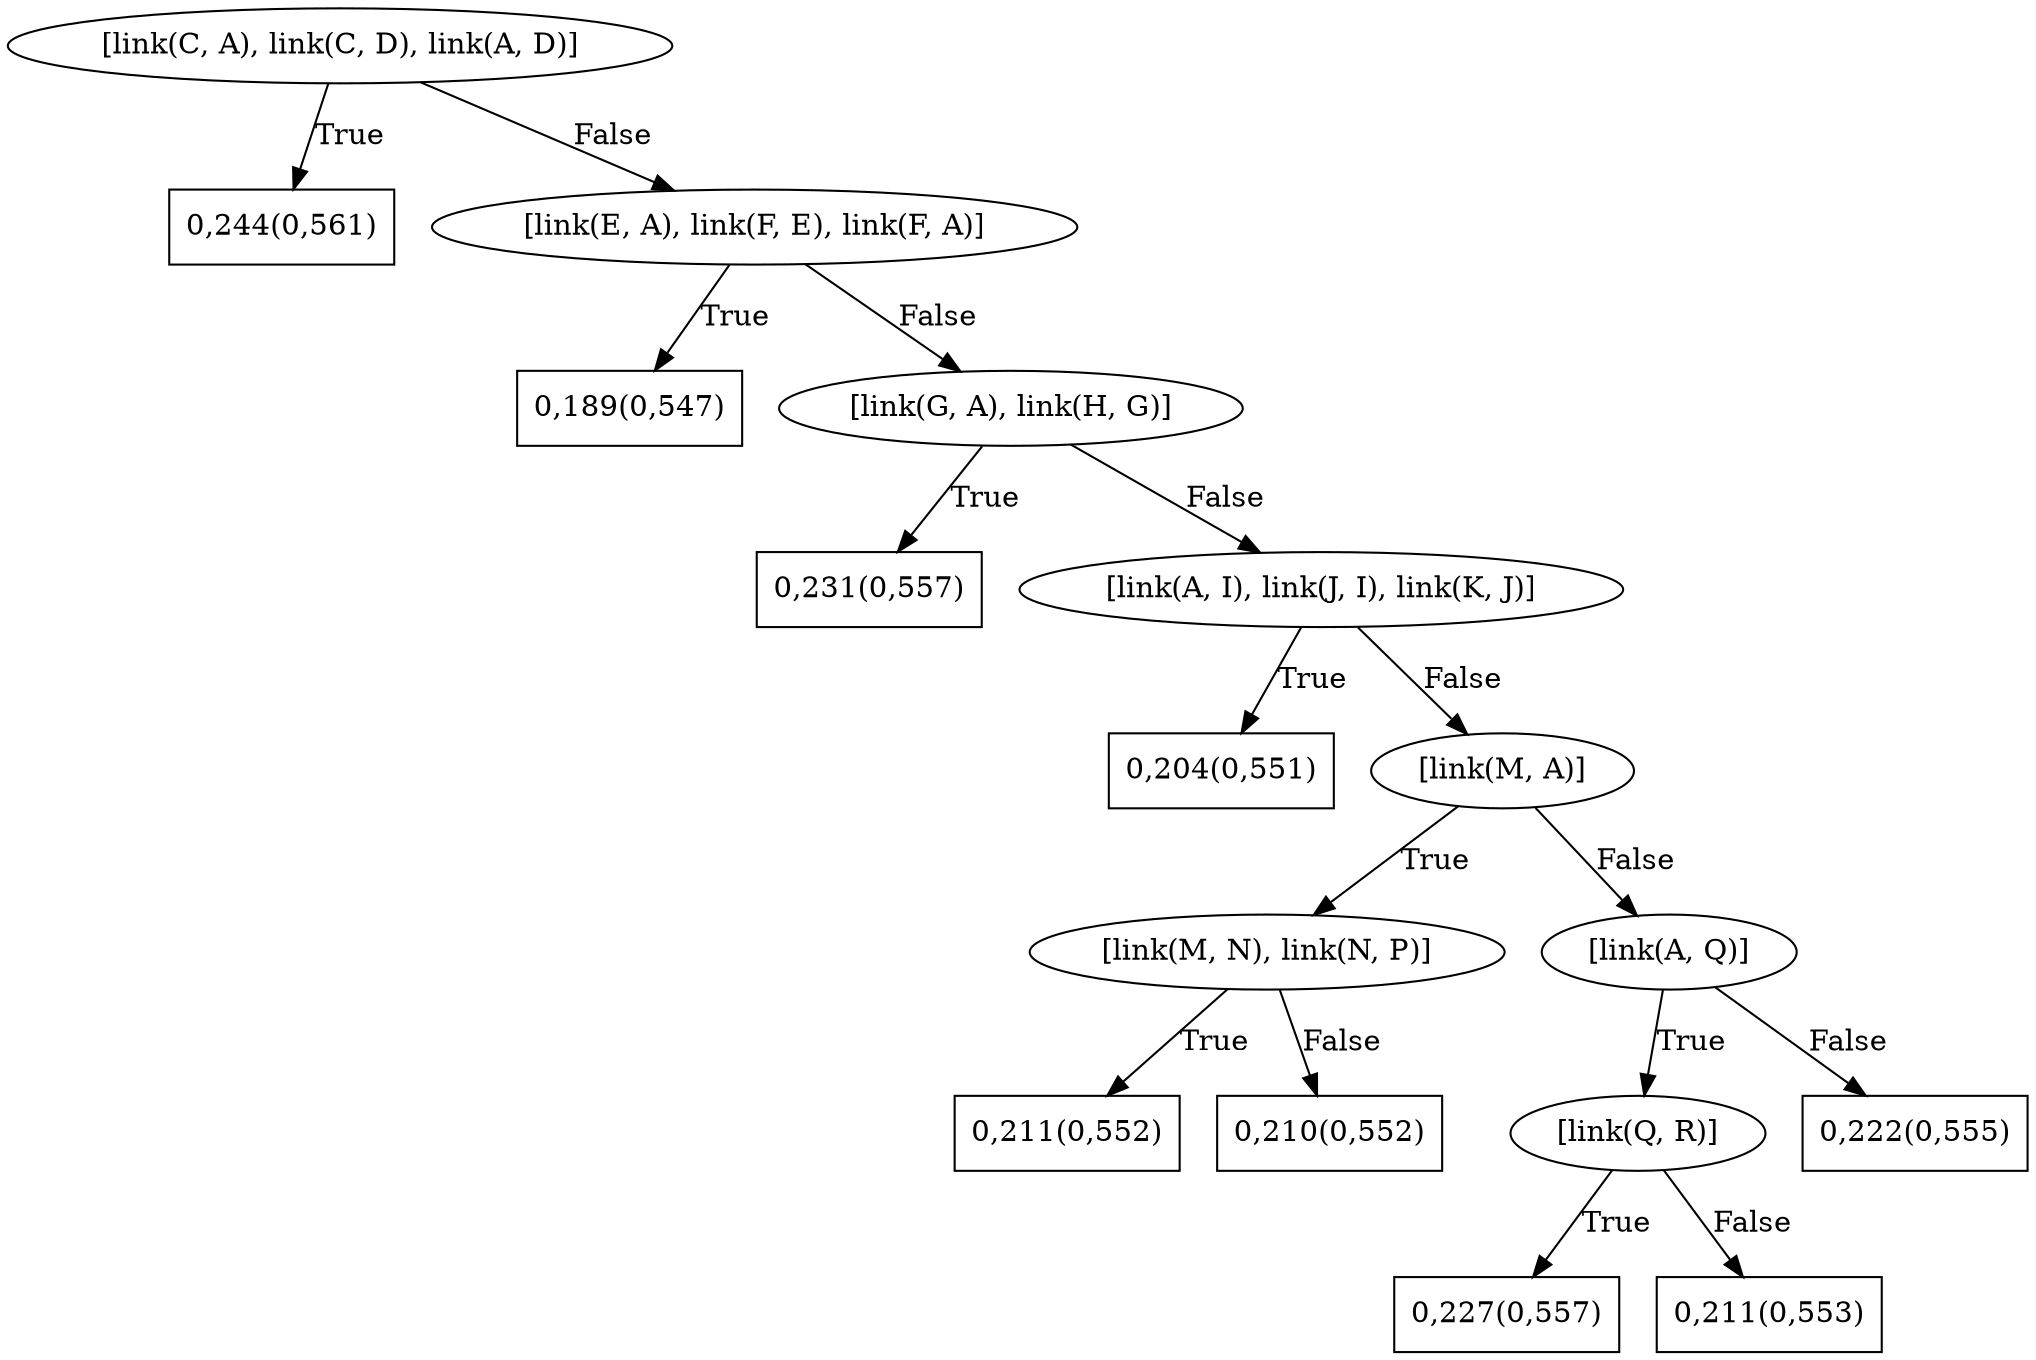 digraph G{ 
1[label = "[link(C, A), link(C, D), link(A, D)]"];
1 -> 2[label="True"];
1 -> 3[label="False"];
2[shape = box,label = "0,244(0,561)"];
3[label = "[link(E, A), link(F, E), link(F, A)]"];
3 -> 4[label="True"];
3 -> 5[label="False"];
4[shape = box,label = "0,189(0,547)"];
5[label = "[link(G, A), link(H, G)]"];
5 -> 6[label="True"];
5 -> 7[label="False"];
6[shape = box,label = "0,231(0,557)"];
7[label = "[link(A, I), link(J, I), link(K, J)]"];
7 -> 8[label="True"];
7 -> 9[label="False"];
8[shape = box,label = "0,204(0,551)"];
9[label = "[link(M, A)]"];
9 -> 10[label="True"];
9 -> 11[label="False"];
10[label = "[link(M, N), link(N, P)]"];
10 -> 12[label="True"];
10 -> 13[label="False"];
12[shape = box,label = "0,211(0,552)"];
13[shape = box,label = "0,210(0,552)"];
11[label = "[link(A, Q)]"];
11 -> 14[label="True"];
11 -> 15[label="False"];
14[label = "[link(Q, R)]"];
14 -> 16[label="True"];
14 -> 17[label="False"];
16[shape = box,label = "0,227(0,557)"];
17[shape = box,label = "0,211(0,553)"];
15[shape = box,label = "0,222(0,555)"];
}

